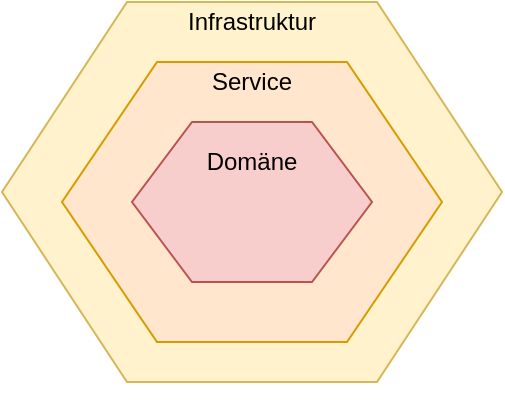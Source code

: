 <mxfile version="12.5.3" type="device"><diagram id="wQ-qbnx6ZxPwfuCTDHOJ" name="Page-1"><mxGraphModel dx="1102" dy="1000" grid="1" gridSize="10" guides="1" tooltips="1" connect="1" arrows="1" fold="1" page="1" pageScale="1" pageWidth="827" pageHeight="1169" math="0" shadow="0"><root><mxCell id="0"/><mxCell id="1" parent="0"/><mxCell id="CtDGMqRrjDPzIBWVcFwd-3" value="" style="shape=hexagon;perimeter=hexagonPerimeter2;whiteSpace=wrap;html=1;rotation=0;fillColor=#fff2cc;strokeColor=#d6b656;" vertex="1" parent="1"><mxGeometry x="200" y="160" width="250" height="190" as="geometry"/></mxCell><mxCell id="CtDGMqRrjDPzIBWVcFwd-2" value="&lt;br&gt;&lt;br&gt;&lt;br&gt;&lt;br&gt;&lt;br&gt;&lt;br&gt;&lt;br&gt;&lt;br&gt;&lt;br&gt;&lt;br&gt;&lt;br&gt;&lt;br&gt;&lt;br&gt;&lt;br&gt;" style="shape=hexagon;perimeter=hexagonPerimeter2;whiteSpace=wrap;html=1;fillColor=#ffe6cc;strokeColor=#d79b00;" vertex="1" parent="1"><mxGeometry x="230" y="190" width="190" height="140" as="geometry"/></mxCell><mxCell id="CtDGMqRrjDPzIBWVcFwd-1" value="" style="shape=hexagon;perimeter=hexagonPerimeter2;whiteSpace=wrap;html=1;fillColor=#f8cecc;strokeColor=#b85450;" vertex="1" parent="1"><mxGeometry x="265" y="220" width="120" height="80" as="geometry"/></mxCell><mxCell id="CtDGMqRrjDPzIBWVcFwd-4" value="Infrastruktur" style="text;html=1;strokeColor=none;fillColor=none;align=center;verticalAlign=middle;whiteSpace=wrap;rounded=0;" vertex="1" parent="1"><mxGeometry x="305" y="160" width="40" height="20" as="geometry"/></mxCell><mxCell id="CtDGMqRrjDPzIBWVcFwd-5" value="Service" style="text;html=1;strokeColor=none;fillColor=none;align=center;verticalAlign=middle;whiteSpace=wrap;rounded=0;" vertex="1" parent="1"><mxGeometry x="305" y="190" width="40" height="20" as="geometry"/></mxCell><mxCell id="CtDGMqRrjDPzIBWVcFwd-8" value="Domäne" style="text;html=1;strokeColor=none;fillColor=none;align=center;verticalAlign=middle;whiteSpace=wrap;rounded=0;" vertex="1" parent="1"><mxGeometry x="305" y="230" width="40" height="20" as="geometry"/></mxCell></root></mxGraphModel></diagram></mxfile>